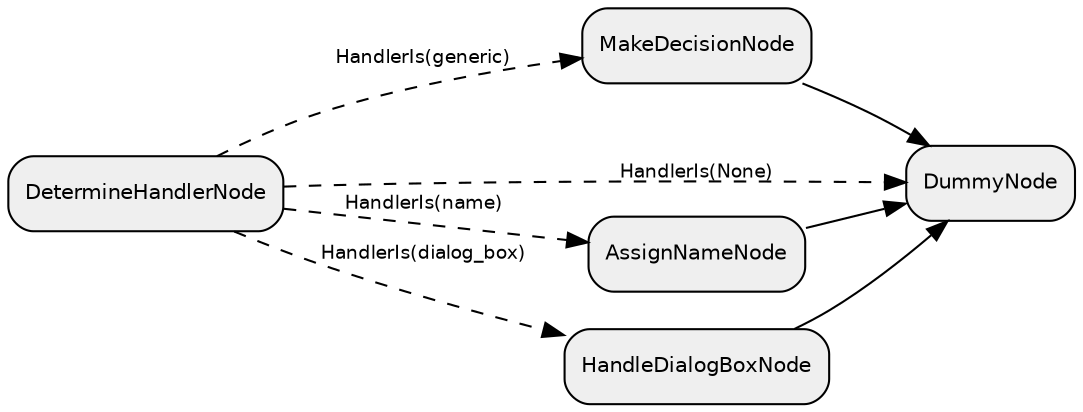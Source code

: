 digraph "subflow_APVw3Xq7o2A7A7fzePfvY" {
  rankdir=LR;
  compound=true;
  node [shape=box, style="rounded,filled", fillcolor="#EFEFEF", fontname="Helvetica", fontsize=10];
  edge [fontname="Helvetica", fontsize=9];
  PbDcZIjriXsA4lHPLyKP0 [label="MakeDecisionNode"];
  HI69TE9PQ4N7QeqeKRJi4 [label="DummyNode"];
  UBiFx4MzQSIqLHKRRG0u4 [label="AssignNameNode"];
  t4JebvkaWfwaUFfdtbKBP [label="HandleDialogBoxNode"];
  rOD7JA8Ui4UlbRqlFpqdU [label="DetermineHandlerNode"];
  rOD7JA8Ui4UlbRqlFpqdU -> t4JebvkaWfwaUFfdtbKBP [style="dashed", label="HandlerIs(dialog_box)"];
  rOD7JA8Ui4UlbRqlFpqdU -> UBiFx4MzQSIqLHKRRG0u4 [style="dashed", label="HandlerIs(name)"];
  rOD7JA8Ui4UlbRqlFpqdU -> PbDcZIjriXsA4lHPLyKP0 [style="dashed", label="HandlerIs(generic)"];
  rOD7JA8Ui4UlbRqlFpqdU -> HI69TE9PQ4N7QeqeKRJi4 [style="dashed", label="HandlerIs(None)"];
  t4JebvkaWfwaUFfdtbKBP -> HI69TE9PQ4N7QeqeKRJi4 [style="solid"];
  UBiFx4MzQSIqLHKRRG0u4 -> HI69TE9PQ4N7QeqeKRJi4 [style="solid"];
  PbDcZIjriXsA4lHPLyKP0 -> HI69TE9PQ4N7QeqeKRJi4 [style="solid"];
}